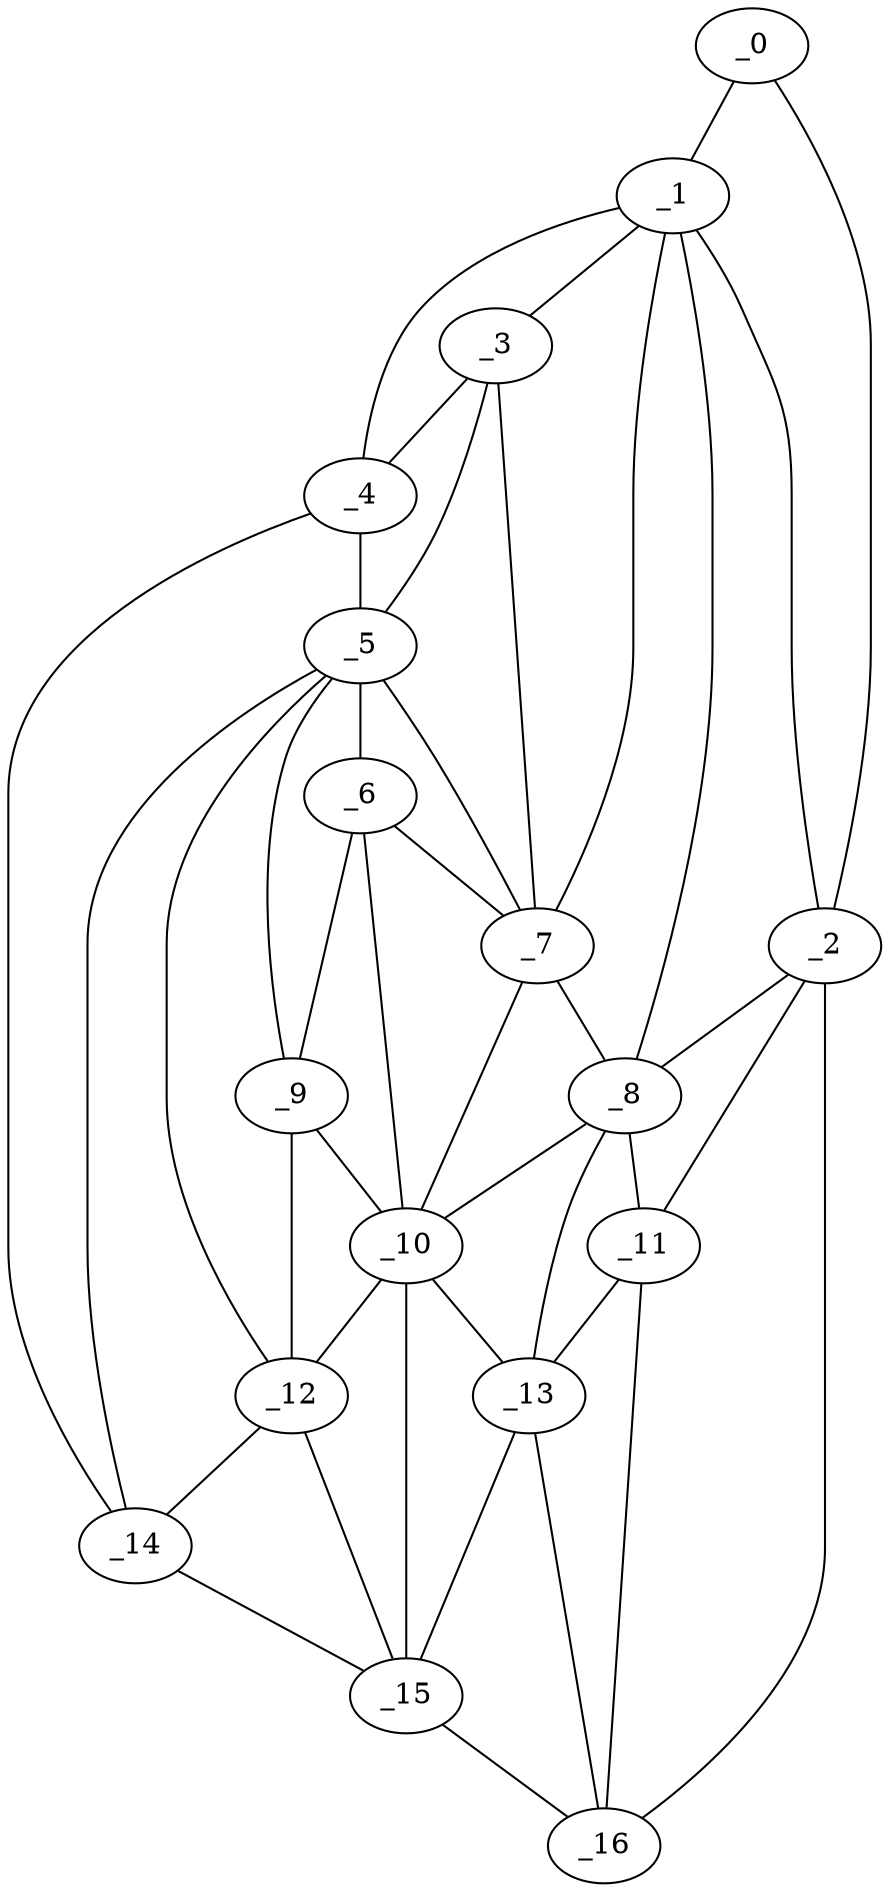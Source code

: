 graph "obj48__80.gxl" {
	_0	 [x=13,
		y=65];
	_1	 [x=18,
		y=37];
	_0 -- _1	 [valence=1];
	_2	 [x=18,
		y=73];
	_0 -- _2	 [valence=1];
	_1 -- _2	 [valence=2];
	_3	 [x=36,
		y=10];
	_1 -- _3	 [valence=1];
	_4	 [x=38,
		y=3];
	_1 -- _4	 [valence=1];
	_7	 [x=63,
		y=20];
	_1 -- _7	 [valence=2];
	_8	 [x=69,
		y=75];
	_1 -- _8	 [valence=2];
	_2 -- _8	 [valence=2];
	_11	 [x=76,
		y=82];
	_2 -- _11	 [valence=2];
	_16	 [x=98,
		y=124];
	_2 -- _16	 [valence=1];
	_3 -- _4	 [valence=2];
	_5	 [x=50,
		y=6];
	_3 -- _5	 [valence=1];
	_3 -- _7	 [valence=2];
	_4 -- _5	 [valence=1];
	_14	 [x=86,
		y=3];
	_4 -- _14	 [valence=1];
	_6	 [x=62,
		y=11];
	_5 -- _6	 [valence=1];
	_5 -- _7	 [valence=2];
	_9	 [x=70,
		y=9];
	_5 -- _9	 [valence=2];
	_12	 [x=77,
		y=6];
	_5 -- _12	 [valence=2];
	_5 -- _14	 [valence=2];
	_6 -- _7	 [valence=2];
	_6 -- _9	 [valence=2];
	_10	 [x=71,
		y=20];
	_6 -- _10	 [valence=1];
	_7 -- _8	 [valence=2];
	_7 -- _10	 [valence=2];
	_8 -- _10	 [valence=2];
	_8 -- _11	 [valence=2];
	_13	 [x=80,
		y=73];
	_8 -- _13	 [valence=2];
	_9 -- _10	 [valence=2];
	_9 -- _12	 [valence=2];
	_10 -- _12	 [valence=2];
	_10 -- _13	 [valence=2];
	_15	 [x=94,
		y=14];
	_10 -- _15	 [valence=2];
	_11 -- _13	 [valence=2];
	_11 -- _16	 [valence=2];
	_12 -- _14	 [valence=1];
	_12 -- _15	 [valence=2];
	_13 -- _15	 [valence=1];
	_13 -- _16	 [valence=2];
	_14 -- _15	 [valence=1];
	_15 -- _16	 [valence=1];
}
